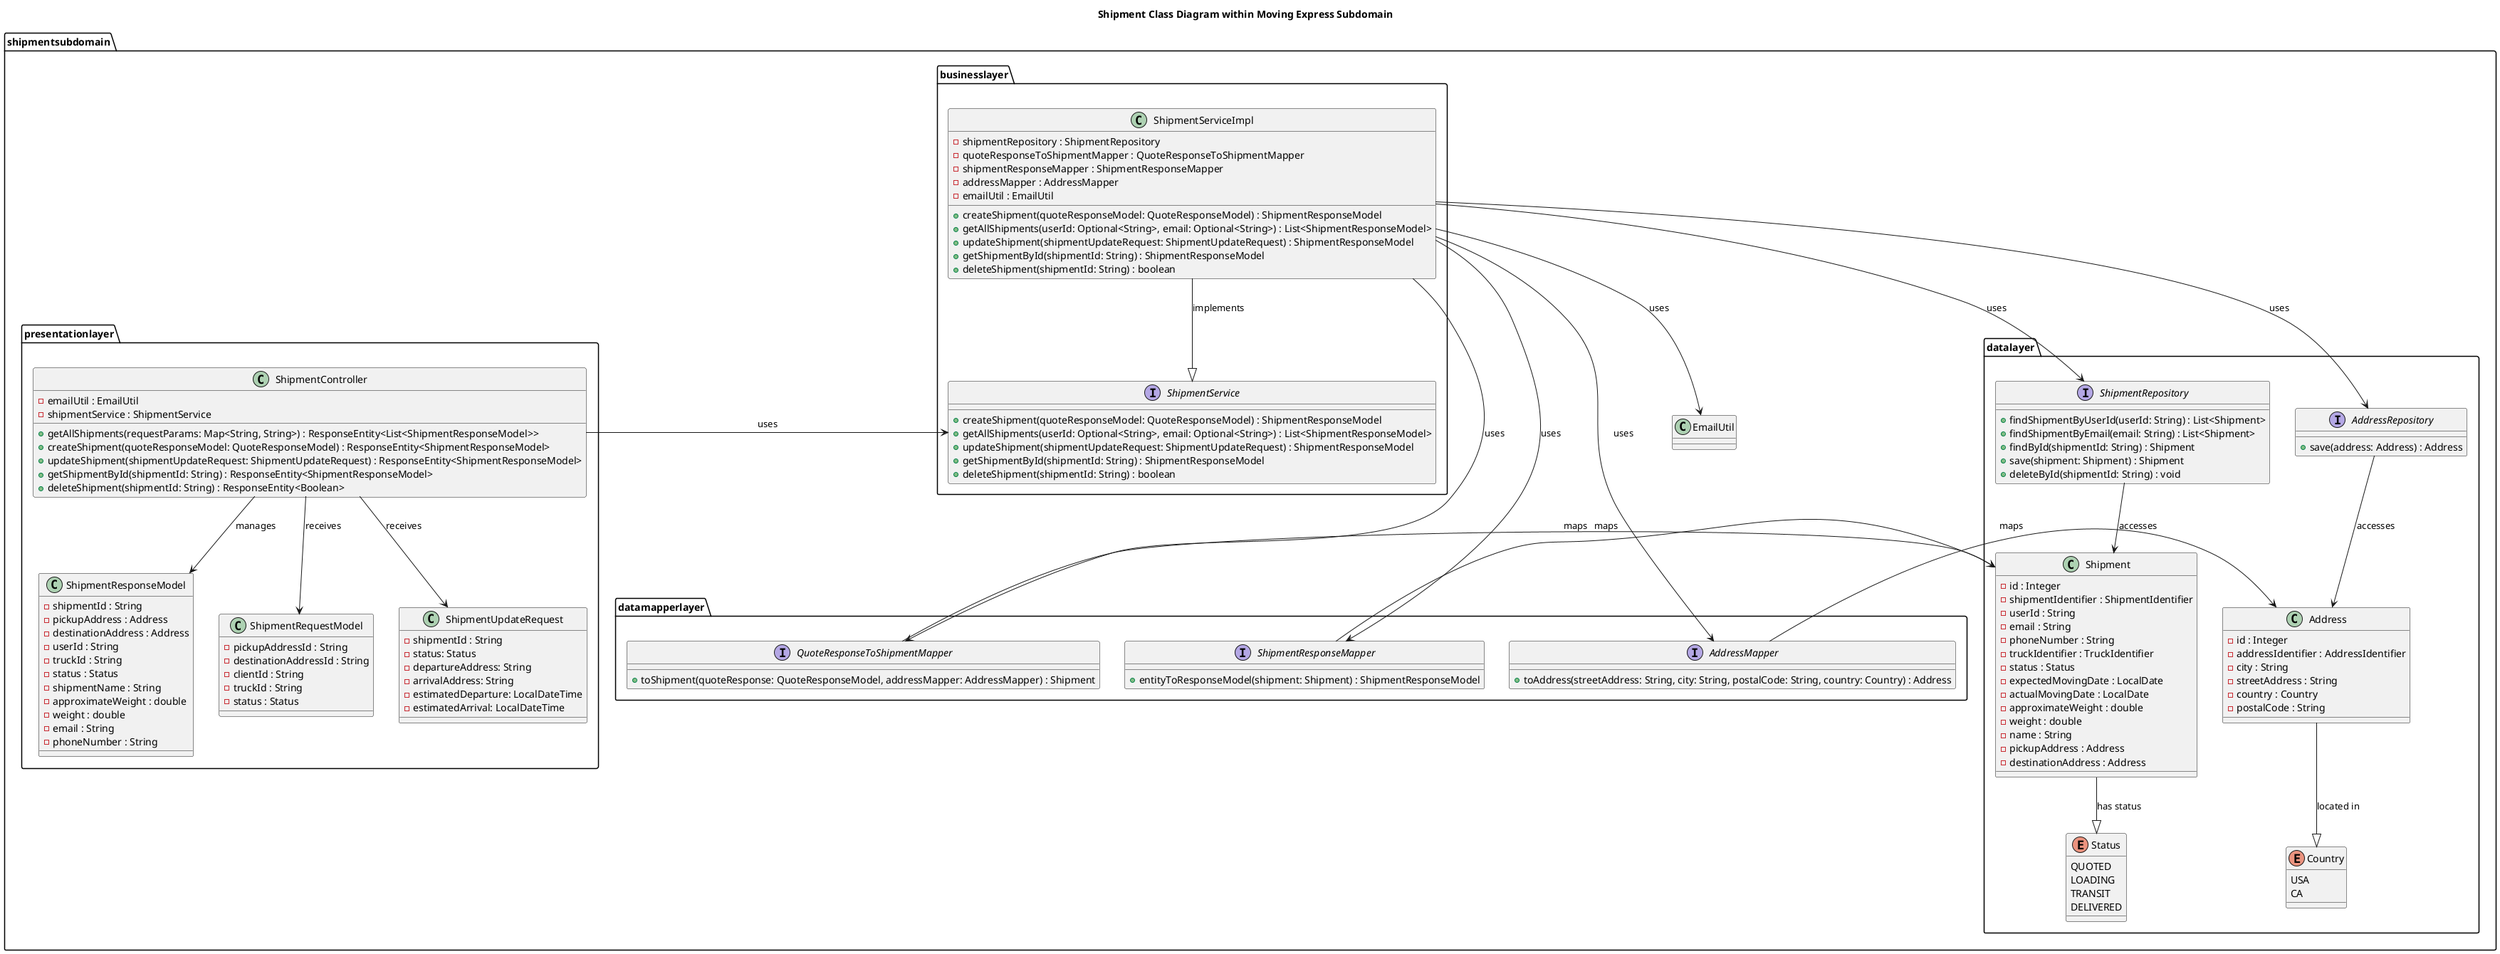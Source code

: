 @startuml
title Shipment Class Diagram within Moving Express Subdomain

package "shipmentsubdomain" {
    package "businesslayer" {
        interface ShipmentService {
            + createShipment(quoteResponseModel: QuoteResponseModel) : ShipmentResponseModel
            + getAllShipments(userId: Optional<String>, email: Optional<String>) : List<ShipmentResponseModel>
            + updateShipment(shipmentUpdateRequest: ShipmentUpdateRequest) : ShipmentResponseModel
            + getShipmentById(shipmentId: String) : ShipmentResponseModel
            + deleteShipment(shipmentId: String) : boolean
        }

        class ShipmentServiceImpl {
            - shipmentRepository : ShipmentRepository
            - quoteResponseToShipmentMapper : QuoteResponseToShipmentMapper
            - shipmentResponseMapper : ShipmentResponseMapper
            - addressMapper : AddressMapper
            - emailUtil : EmailUtil
            + createShipment(quoteResponseModel: QuoteResponseModel) : ShipmentResponseModel
            + getAllShipments(userId: Optional<String>, email: Optional<String>) : List<ShipmentResponseModel>
            + updateShipment(shipmentUpdateRequest: ShipmentUpdateRequest) : ShipmentResponseModel
            + getShipmentById(shipmentId: String) : ShipmentResponseModel
            + deleteShipment(shipmentId: String) : boolean
        }
    }

    package "datalayer" {
        class Shipment {
            - id : Integer
            - shipmentIdentifier : ShipmentIdentifier
            - userId : String
            - email : String
            - phoneNumber : String
            - truckIdentifier : TruckIdentifier
            - status : Status
            - expectedMovingDate : LocalDate
            - actualMovingDate : LocalDate
            - approximateWeight : double
            - weight : double
            - name : String
            - pickupAddress : Address
            - destinationAddress : Address
        }

        class Address {
            - id : Integer
            - addressIdentifier : AddressIdentifier
            - city : String
            - streetAddress : String
            - country : Country
            - postalCode : String
        }

        enum Status {
            QUOTED
            LOADING
            TRANSIT
            DELIVERED
        }

        enum Country {
            USA
            CA
        }

        interface ShipmentRepository {
            + findShipmentByUserId(userId: String) : List<Shipment>
            + findShipmentByEmail(email: String) : List<Shipment>
            + findById(shipmentId: String) : Shipment
            + save(shipment: Shipment) : Shipment
            + deleteById(shipmentId: String) : void
        }

        interface AddressRepository {
            + save(address: Address) : Address
        }
    }

    package "datamapperlayer" {
        interface AddressMapper {
            + toAddress(streetAddress: String, city: String, postalCode: String, country: Country) : Address
        }

        interface QuoteResponseToShipmentMapper {
            + toShipment(quoteResponse: QuoteResponseModel, addressMapper: AddressMapper) : Shipment
        }

        interface ShipmentResponseMapper {
            + entityToResponseModel(shipment: Shipment) : ShipmentResponseModel
        }
    }

    package "presentationlayer" {
        class ShipmentResponseModel {
            - shipmentId : String
            - pickupAddress : Address
            - destinationAddress : Address
            - userId : String
            - truckId : String
            - status : Status
            - shipmentName : String
            - approximateWeight : double
            - weight : double
            - email : String
            - phoneNumber : String
        }

        class ShipmentRequestModel {
            - pickupAddressId : String
            - destinationAddressId : String
            - clientId : String
            - truckId : String
            - status : Status
        }

        class ShipmentUpdateRequest {
            - shipmentId : String
            - status: Status
            - departureAddress: String
            - arrivalAddress: String
            - estimatedDeparture: LocalDateTime
            - estimatedArrival: LocalDateTime
        }

        class ShipmentController {
            - emailUtil : EmailUtil
            - shipmentService : ShipmentService
            + getAllShipments(requestParams: Map<String, String>) : ResponseEntity<List<ShipmentResponseModel>>
            + createShipment(quoteResponseModel: QuoteResponseModel) : ResponseEntity<ShipmentResponseModel>
            + updateShipment(shipmentUpdateRequest: ShipmentUpdateRequest) : ResponseEntity<ShipmentResponseModel>
            + getShipmentById(shipmentId: String) : ResponseEntity<ShipmentResponseModel>
            + deleteShipment(shipmentId: String) : ResponseEntity<Boolean>
        }
    }

    ' Relationships
    ShipmentServiceImpl -down-|> ShipmentService : implements
    ShipmentServiceImpl -down-> ShipmentRepository : uses
    ShipmentServiceImpl -down-> QuoteResponseToShipmentMapper : uses
    ShipmentServiceImpl -down-> ShipmentResponseMapper : uses
    ShipmentServiceImpl -down-> AddressMapper : uses
    ShipmentServiceImpl -down-> AddressRepository : uses
    ShipmentServiceImpl -down-> EmailUtil : uses
    ShipmentRepository -down-> Shipment : accesses
    AddressRepository -down-> Address : accesses
    QuoteResponseToShipmentMapper -right-> Shipment : maps
    ShipmentResponseMapper -left-> Shipment : maps
    AddressMapper -left-> Address : maps
    ShipmentController -right-> ShipmentService : uses
    ShipmentController -down-> ShipmentResponseModel : manages
    ShipmentController -down-> ShipmentRequestModel : receives
    ShipmentController -down-> ShipmentUpdateRequest : receives

    ' Enum Relationships
    Shipment -down-^ Status : has status
    Address -down-^ Country : located in
}

@enduml
